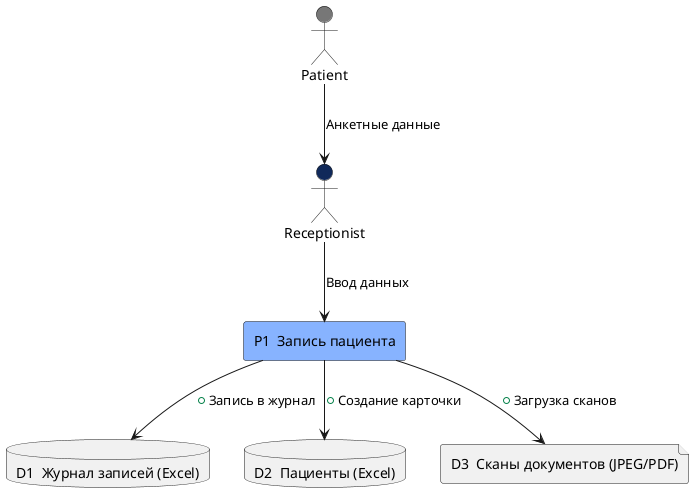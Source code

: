 @startuml DFD_A_Patient_Registration
actor Patient #777777
actor "Receptionist" as Rec #10295A

rectangle "P1  Запись пациента" as P1 #87B3FF

database "D1  Журнал записей (Excel)" as D1
database "D2  Пациенты (Excel)" as D2
file     "D3  Сканы документов (JPEG/PDF)" as D3

Patient --> Rec : Анкетные данные
Rec --> P1 : Ввод данных
P1 --> D1 : + Запись в журнал
P1 --> D2 : + Создание карточки
P1 --> D3 : + Загрузка сканов
@enduml

